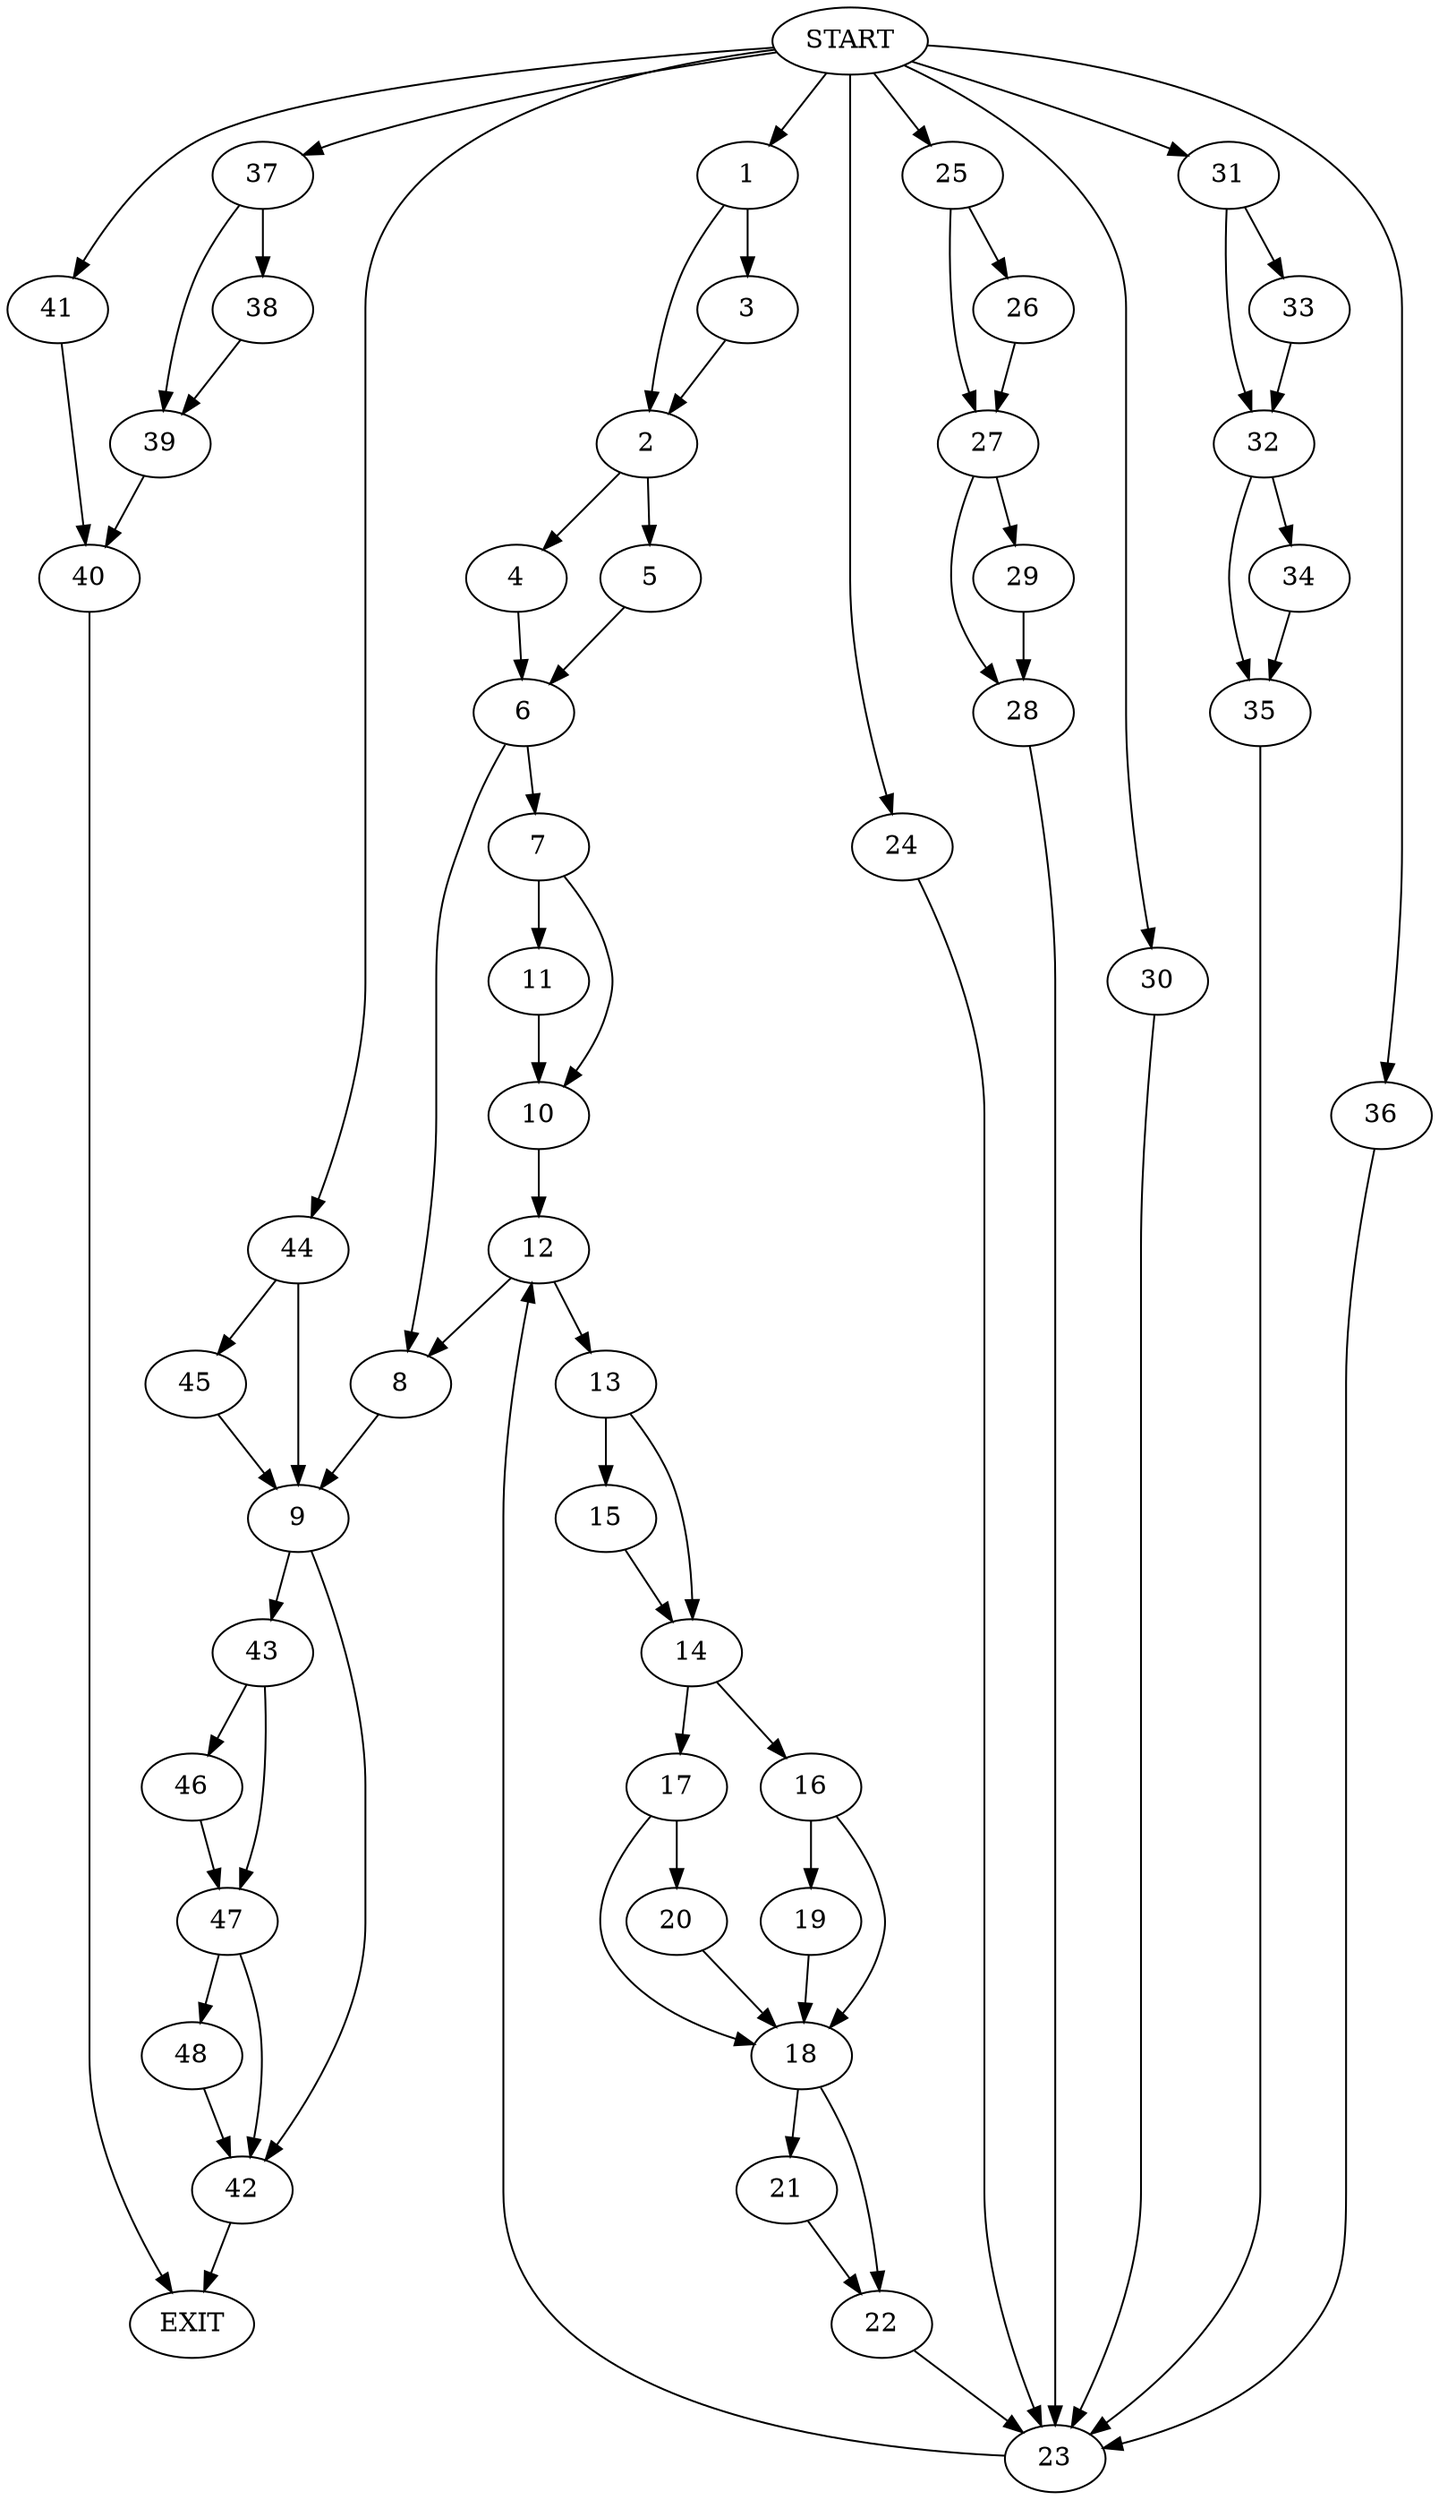 digraph {
0 [label="START"]
49 [label="EXIT"]
0 -> 1
1 -> 2
1 -> 3
3 -> 2
2 -> 4
2 -> 5
5 -> 6
4 -> 6
6 -> 7
6 -> 8
8 -> 9
7 -> 10
7 -> 11
11 -> 10
10 -> 12
12 -> 13
12 -> 8
13 -> 14
13 -> 15
15 -> 14
14 -> 16
14 -> 17
16 -> 18
16 -> 19
17 -> 18
17 -> 20
18 -> 21
18 -> 22
20 -> 18
19 -> 18
22 -> 23
21 -> 22
23 -> 12
0 -> 24
24 -> 23
0 -> 25
25 -> 26
25 -> 27
26 -> 27
27 -> 28
27 -> 29
29 -> 28
28 -> 23
0 -> 30
30 -> 23
0 -> 31
31 -> 32
31 -> 33
33 -> 32
32 -> 34
32 -> 35
34 -> 35
35 -> 23
0 -> 36
36 -> 23
0 -> 37
37 -> 38
37 -> 39
39 -> 40
38 -> 39
40 -> 49
0 -> 41
41 -> 40
9 -> 42
9 -> 43
0 -> 44
44 -> 45
44 -> 9
45 -> 9
42 -> 49
43 -> 46
43 -> 47
46 -> 47
47 -> 48
47 -> 42
48 -> 42
}
